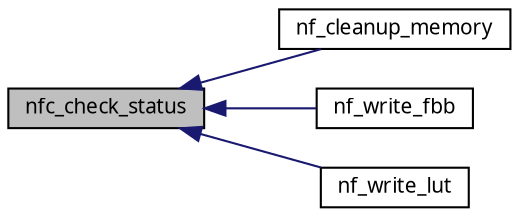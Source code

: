 digraph G
{
  edge [fontname="FreeSans.ttf",fontsize=10,labelfontname="FreeSans.ttf",labelfontsize=10];
  node [fontname="FreeSans.ttf",fontsize=10,shape=record];
  rankdir=LR;
  Node1 [label="nfc_check_status",height=0.2,width=0.4,color="black", fillcolor="grey75", style="filled" fontcolor="black"];
  Node1 -> Node2 [dir=back,color="midnightblue",fontsize=10,style="solid",fontname="FreeSans.ttf"];
  Node2 [label="nf_cleanup_memory",height=0.2,width=0.4,color="black", fillcolor="white", style="filled",URL="$a00064.html#4111df3ea1a2e262cdc7b853bad4543f",tooltip="Cleanup the memory by erasing all the management blocks."];
  Node1 -> Node3 [dir=back,color="midnightblue",fontsize=10,style="solid",fontname="FreeSans.ttf"];
  Node3 [label="nf_write_fbb",height=0.2,width=0.4,color="black", fillcolor="white", style="filled",URL="$a00063.html#020f4fb7d7d55f3fad9c368ac04cabf3",tooltip="Writes the Free-blocks block into the Nand Flash."];
  Node1 -> Node4 [dir=back,color="midnightblue",fontsize=10,style="solid",fontname="FreeSans.ttf"];
  Node4 [label="nf_write_lut",height=0.2,width=0.4,color="black", fillcolor="white", style="filled",URL="$a00063.html#4033ef04a3cbd39dc9d6071c6d7c2a9b",tooltip="Writes a LUT in memory from a buffer."];
}
